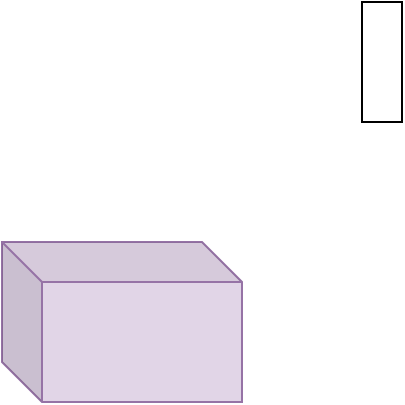 <mxfile version="26.2.13">
  <diagram name="第 1 页" id="WZhGSQ-DT33F9a_y_kL2">
    <mxGraphModel dx="1044" dy="562" grid="1" gridSize="10" guides="1" tooltips="1" connect="1" arrows="1" fold="1" page="1" pageScale="1" pageWidth="827" pageHeight="1169" math="0" shadow="0">
      <root>
        <mxCell id="0" />
        <mxCell id="1" parent="0" />
        <mxCell id="_ZyqcVzFaZbZmK0O5kix-1" value="" style="shape=cube;whiteSpace=wrap;html=1;boundedLbl=1;backgroundOutline=1;darkOpacity=0.05;darkOpacity2=0.1;fillColor=#e1d5e7;strokeColor=#9673a6;" vertex="1" parent="1">
          <mxGeometry x="30" y="250" width="120" height="80" as="geometry" />
        </mxCell>
        <mxCell id="_ZyqcVzFaZbZmK0O5kix-2" value="" style="rounded=0;whiteSpace=wrap;html=1;" vertex="1" parent="1">
          <mxGeometry x="210" y="130" width="20" height="60" as="geometry" />
        </mxCell>
      </root>
    </mxGraphModel>
  </diagram>
</mxfile>
